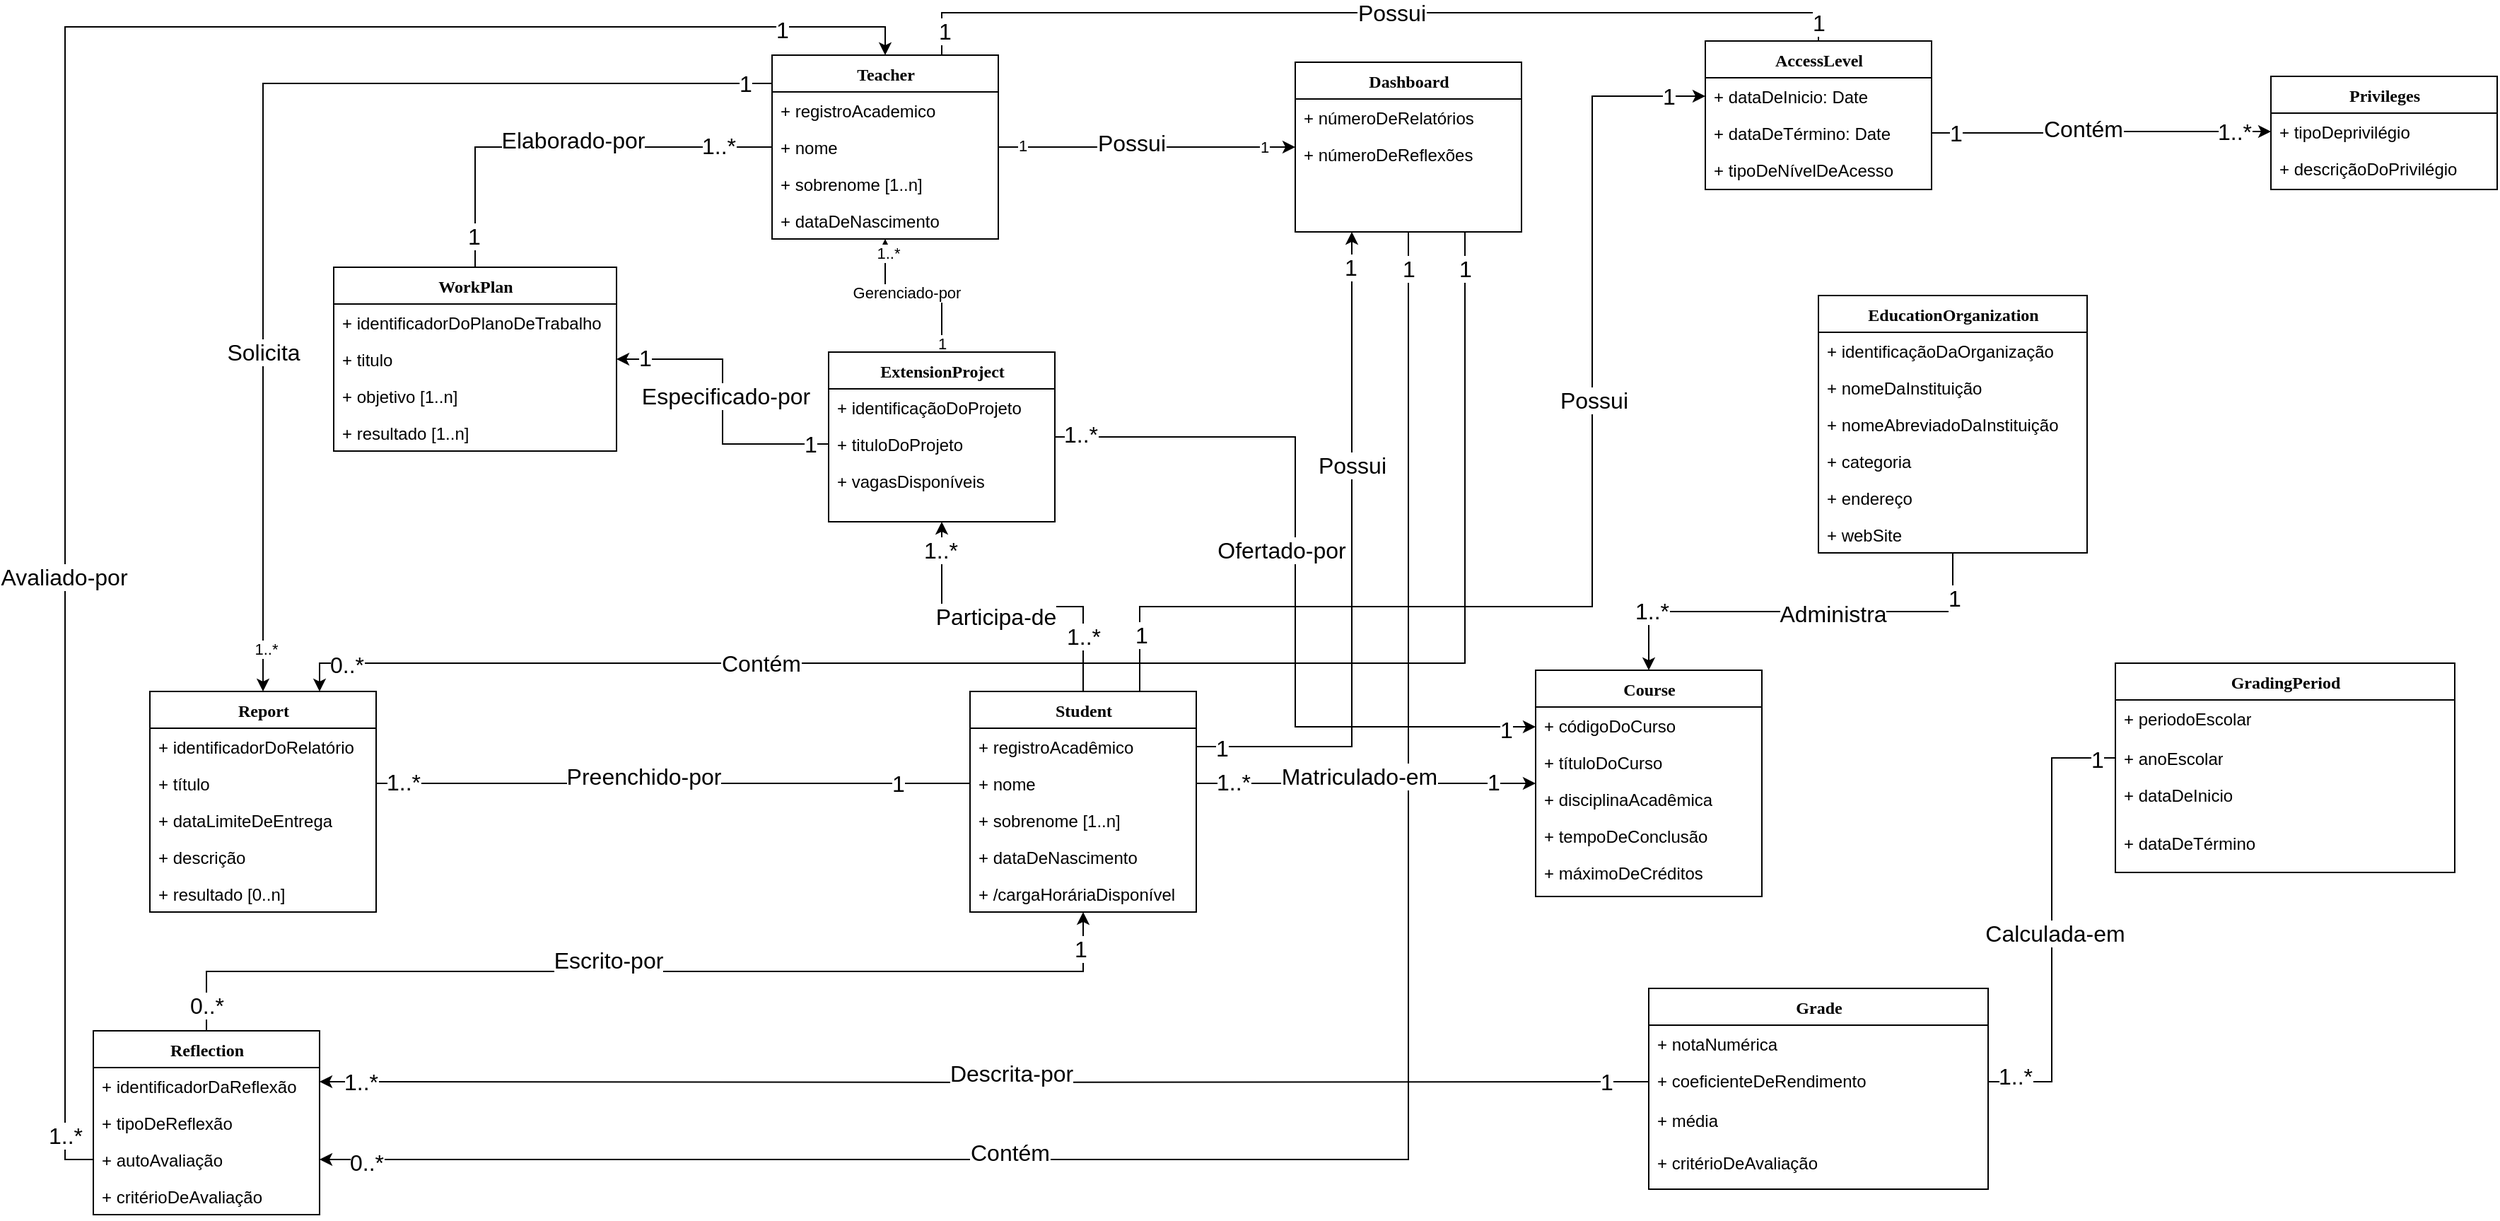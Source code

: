 <mxfile version="24.2.3" type="github">
  <diagram name="Page-1" id="6133507b-19e7-1e82-6fc7-422aa6c4b21f">
    <mxGraphModel dx="3892" dy="2470" grid="1" gridSize="10" guides="1" tooltips="1" connect="1" arrows="1" fold="1" page="1" pageScale="1" pageWidth="1100" pageHeight="850" background="none" math="0" shadow="0">
      <root>
        <mxCell id="0" />
        <mxCell id="1" parent="0" />
        <mxCell id="GjU6H8sgYdLg4szuD353-105" style="edgeStyle=orthogonalEdgeStyle;rounded=0;orthogonalLoop=1;jettySize=auto;html=1;exitX=0.5;exitY=0;exitDx=0;exitDy=0;entryX=0.5;entryY=1;entryDx=0;entryDy=0;" edge="1" parent="1" source="GjU6H8sgYdLg4szuD353-52" target="GjU6H8sgYdLg4szuD353-61">
          <mxGeometry relative="1" as="geometry" />
        </mxCell>
        <mxCell id="GjU6H8sgYdLg4szuD353-106" value="&lt;font style=&quot;font-size: 16px;&quot;&gt;Participa-de&lt;/font&gt;" style="edgeLabel;html=1;align=center;verticalAlign=middle;resizable=0;points=[];" vertex="1" connectable="0" parent="GjU6H8sgYdLg4szuD353-105">
          <mxGeometry x="0.114" y="1" relative="1" as="geometry">
            <mxPoint y="6" as="offset" />
          </mxGeometry>
        </mxCell>
        <mxCell id="GjU6H8sgYdLg4szuD353-107" value="&lt;font style=&quot;font-size: 16px;&quot;&gt;1..*&lt;/font&gt;" style="edgeLabel;html=1;align=center;verticalAlign=middle;resizable=0;points=[];" vertex="1" connectable="0" parent="GjU6H8sgYdLg4szuD353-105">
          <mxGeometry x="-0.795" relative="1" as="geometry">
            <mxPoint y="-17" as="offset" />
          </mxGeometry>
        </mxCell>
        <mxCell id="GjU6H8sgYdLg4szuD353-108" value="&lt;font style=&quot;font-size: 16px;&quot;&gt;1..*&lt;/font&gt;" style="edgeLabel;html=1;align=center;verticalAlign=middle;resizable=0;points=[];" vertex="1" connectable="0" parent="GjU6H8sgYdLg4szuD353-105">
          <mxGeometry x="0.62" y="1" relative="1" as="geometry">
            <mxPoint y="-22" as="offset" />
          </mxGeometry>
        </mxCell>
        <mxCell id="GjU6H8sgYdLg4szuD353-209" style="edgeStyle=orthogonalEdgeStyle;rounded=0;orthogonalLoop=1;jettySize=auto;html=1;exitX=0.75;exitY=0;exitDx=0;exitDy=0;entryX=0;entryY=0.5;entryDx=0;entryDy=0;" edge="1" parent="1" source="GjU6H8sgYdLg4szuD353-52" target="GjU6H8sgYdLg4szuD353-142">
          <mxGeometry relative="1" as="geometry">
            <Array as="points">
              <mxPoint x="710" y="420" />
              <mxPoint x="1030" y="420" />
              <mxPoint x="1030" y="59" />
            </Array>
          </mxGeometry>
        </mxCell>
        <mxCell id="GjU6H8sgYdLg4szuD353-219" value="&lt;font style=&quot;font-size: 16px;&quot;&gt;1&lt;/font&gt;" style="edgeLabel;html=1;align=center;verticalAlign=middle;resizable=0;points=[];" vertex="1" connectable="0" parent="GjU6H8sgYdLg4szuD353-209">
          <mxGeometry x="-0.946" y="-1" relative="1" as="geometry">
            <mxPoint y="-18" as="offset" />
          </mxGeometry>
        </mxCell>
        <mxCell id="GjU6H8sgYdLg4szuD353-220" value="&lt;font style=&quot;font-size: 16px;&quot;&gt;Possui&lt;/font&gt;" style="edgeLabel;html=1;align=center;verticalAlign=middle;resizable=0;points=[];" vertex="1" connectable="0" parent="GjU6H8sgYdLg4szuD353-209">
          <mxGeometry x="0.281" y="-1" relative="1" as="geometry">
            <mxPoint as="offset" />
          </mxGeometry>
        </mxCell>
        <mxCell id="GjU6H8sgYdLg4szuD353-221" value="&lt;font style=&quot;font-size: 16px;&quot;&gt;1&lt;/font&gt;" style="edgeLabel;html=1;align=center;verticalAlign=middle;resizable=0;points=[];" vertex="1" connectable="0" parent="GjU6H8sgYdLg4szuD353-209">
          <mxGeometry x="0.936" relative="1" as="geometry">
            <mxPoint as="offset" />
          </mxGeometry>
        </mxCell>
        <mxCell id="GjU6H8sgYdLg4szuD353-52" value="Student" style="swimlane;html=1;fontStyle=1;align=center;verticalAlign=top;childLayout=stackLayout;horizontal=1;startSize=26;horizontalStack=0;resizeParent=1;resizeLast=0;collapsible=1;marginBottom=0;swimlaneFillColor=#ffffff;rounded=0;shadow=0;comic=0;labelBackgroundColor=none;strokeWidth=1;fillColor=none;fontFamily=Verdana;fontSize=12" vertex="1" parent="1">
          <mxGeometry x="590" y="480" width="160" height="156" as="geometry" />
        </mxCell>
        <mxCell id="GjU6H8sgYdLg4szuD353-53" value="+ registroAcadêmico" style="text;html=1;strokeColor=none;fillColor=none;align=left;verticalAlign=top;spacingLeft=4;spacingRight=4;whiteSpace=wrap;overflow=hidden;rotatable=0;points=[[0,0.5],[1,0.5]];portConstraint=eastwest;" vertex="1" parent="GjU6H8sgYdLg4szuD353-52">
          <mxGeometry y="26" width="160" height="26" as="geometry" />
        </mxCell>
        <mxCell id="GjU6H8sgYdLg4szuD353-54" value="+ nome" style="text;html=1;strokeColor=none;fillColor=none;align=left;verticalAlign=top;spacingLeft=4;spacingRight=4;whiteSpace=wrap;overflow=hidden;rotatable=0;points=[[0,0.5],[1,0.5]];portConstraint=eastwest;" vertex="1" parent="GjU6H8sgYdLg4szuD353-52">
          <mxGeometry y="52" width="160" height="26" as="geometry" />
        </mxCell>
        <mxCell id="GjU6H8sgYdLg4szuD353-167" value="+ sobrenome [1..n]" style="text;html=1;strokeColor=none;fillColor=none;align=left;verticalAlign=top;spacingLeft=4;spacingRight=4;whiteSpace=wrap;overflow=hidden;rotatable=0;points=[[0,0.5],[1,0.5]];portConstraint=eastwest;" vertex="1" parent="GjU6H8sgYdLg4szuD353-52">
          <mxGeometry y="78" width="160" height="26" as="geometry" />
        </mxCell>
        <mxCell id="GjU6H8sgYdLg4szuD353-168" value="+ dataDeNascimento" style="text;html=1;strokeColor=none;fillColor=none;align=left;verticalAlign=top;spacingLeft=4;spacingRight=4;whiteSpace=wrap;overflow=hidden;rotatable=0;points=[[0,0.5],[1,0.5]];portConstraint=eastwest;" vertex="1" parent="GjU6H8sgYdLg4szuD353-52">
          <mxGeometry y="104" width="160" height="26" as="geometry" />
        </mxCell>
        <mxCell id="GjU6H8sgYdLg4szuD353-178" value="+ /cargaHoráriaDisponível" style="text;html=1;strokeColor=none;fillColor=none;align=left;verticalAlign=top;spacingLeft=4;spacingRight=4;whiteSpace=wrap;overflow=hidden;rotatable=0;points=[[0,0.5],[1,0.5]];portConstraint=eastwest;" vertex="1" parent="GjU6H8sgYdLg4szuD353-52">
          <mxGeometry y="130" width="160" height="26" as="geometry" />
        </mxCell>
        <mxCell id="GjU6H8sgYdLg4szuD353-130" style="edgeStyle=orthogonalEdgeStyle;rounded=0;orthogonalLoop=1;jettySize=auto;html=1;exitX=0.5;exitY=0;exitDx=0;exitDy=0;entryX=0;entryY=0.5;entryDx=0;entryDy=0;endArrow=none;endFill=0;startArrow=classic;startFill=1;" edge="1" parent="1" source="GjU6H8sgYdLg4szuD353-55" target="GjU6H8sgYdLg4szuD353-69">
          <mxGeometry relative="1" as="geometry" />
        </mxCell>
        <mxCell id="GjU6H8sgYdLg4szuD353-131" value="&lt;font style=&quot;font-size: 16px;&quot;&gt;Avaliado-por&lt;/font&gt;" style="edgeLabel;html=1;align=center;verticalAlign=middle;resizable=0;points=[];" vertex="1" connectable="0" parent="GjU6H8sgYdLg4szuD353-130">
          <mxGeometry x="0.391" y="-1" relative="1" as="geometry">
            <mxPoint as="offset" />
          </mxGeometry>
        </mxCell>
        <mxCell id="GjU6H8sgYdLg4szuD353-206" value="&lt;font style=&quot;font-size: 16px;&quot;&gt;1..*&lt;/font&gt;" style="edgeLabel;html=1;align=center;verticalAlign=middle;resizable=0;points=[];" vertex="1" connectable="0" parent="GjU6H8sgYdLg4szuD353-130">
          <mxGeometry x="0.947" relative="1" as="geometry">
            <mxPoint as="offset" />
          </mxGeometry>
        </mxCell>
        <mxCell id="GjU6H8sgYdLg4szuD353-207" value="&lt;font style=&quot;font-size: 16px;&quot;&gt;1&lt;/font&gt;" style="edgeLabel;html=1;align=center;verticalAlign=middle;resizable=0;points=[];" vertex="1" connectable="0" parent="GjU6H8sgYdLg4szuD353-130">
          <mxGeometry x="-0.869" y="2" relative="1" as="geometry">
            <mxPoint as="offset" />
          </mxGeometry>
        </mxCell>
        <mxCell id="GjU6H8sgYdLg4szuD353-183" style="edgeStyle=orthogonalEdgeStyle;rounded=0;orthogonalLoop=1;jettySize=auto;html=1;exitX=0.75;exitY=0;exitDx=0;exitDy=0;entryX=0.5;entryY=0;entryDx=0;entryDy=0;endArrow=none;endFill=0;" edge="1" parent="1" source="GjU6H8sgYdLg4szuD353-55" target="GjU6H8sgYdLg4szuD353-73">
          <mxGeometry relative="1" as="geometry" />
        </mxCell>
        <mxCell id="GjU6H8sgYdLg4szuD353-184" value="&lt;font style=&quot;font-size: 16px;&quot;&gt;Possui&lt;/font&gt;" style="edgeLabel;html=1;align=center;verticalAlign=middle;resizable=0;points=[];" vertex="1" connectable="0" parent="GjU6H8sgYdLg4szuD353-183">
          <mxGeometry x="-0.109" y="2" relative="1" as="geometry">
            <mxPoint x="49" y="2" as="offset" />
          </mxGeometry>
        </mxCell>
        <mxCell id="GjU6H8sgYdLg4szuD353-185" value="&lt;font style=&quot;font-size: 16px;&quot;&gt;1&lt;/font&gt;" style="edgeLabel;html=1;align=center;verticalAlign=middle;resizable=0;points=[];" vertex="1" connectable="0" parent="GjU6H8sgYdLg4szuD353-183">
          <mxGeometry x="-0.951" y="-2" relative="1" as="geometry">
            <mxPoint y="-1" as="offset" />
          </mxGeometry>
        </mxCell>
        <mxCell id="GjU6H8sgYdLg4szuD353-189" value="&lt;font style=&quot;font-size: 16px;&quot;&gt;1&lt;br&gt;&lt;/font&gt;" style="edgeLabel;html=1;align=center;verticalAlign=middle;resizable=0;points=[];" vertex="1" connectable="0" parent="GjU6H8sgYdLg4szuD353-183">
          <mxGeometry x="0.961" relative="1" as="geometry">
            <mxPoint as="offset" />
          </mxGeometry>
        </mxCell>
        <mxCell id="GjU6H8sgYdLg4szuD353-55" value="Teacher" style="swimlane;html=1;fontStyle=1;align=center;verticalAlign=top;childLayout=stackLayout;horizontal=1;startSize=26;horizontalStack=0;resizeParent=1;resizeLast=0;collapsible=1;marginBottom=0;swimlaneFillColor=#ffffff;rounded=0;shadow=0;comic=0;labelBackgroundColor=none;strokeWidth=1;fillColor=none;fontFamily=Verdana;fontSize=12" vertex="1" parent="1">
          <mxGeometry x="450" y="30" width="160" height="130" as="geometry" />
        </mxCell>
        <mxCell id="GjU6H8sgYdLg4szuD353-56" value="+ registroAcademico" style="text;html=1;strokeColor=none;fillColor=none;align=left;verticalAlign=top;spacingLeft=4;spacingRight=4;whiteSpace=wrap;overflow=hidden;rotatable=0;points=[[0,0.5],[1,0.5]];portConstraint=eastwest;" vertex="1" parent="GjU6H8sgYdLg4szuD353-55">
          <mxGeometry y="26" width="160" height="26" as="geometry" />
        </mxCell>
        <mxCell id="GjU6H8sgYdLg4szuD353-57" value="+ nome" style="text;html=1;strokeColor=none;fillColor=none;align=left;verticalAlign=top;spacingLeft=4;spacingRight=4;whiteSpace=wrap;overflow=hidden;rotatable=0;points=[[0,0.5],[1,0.5]];portConstraint=eastwest;" vertex="1" parent="GjU6H8sgYdLg4szuD353-55">
          <mxGeometry y="52" width="160" height="26" as="geometry" />
        </mxCell>
        <mxCell id="GjU6H8sgYdLg4szuD353-169" value="+ sobrenome [1..n]" style="text;html=1;strokeColor=none;fillColor=none;align=left;verticalAlign=top;spacingLeft=4;spacingRight=4;whiteSpace=wrap;overflow=hidden;rotatable=0;points=[[0,0.5],[1,0.5]];portConstraint=eastwest;" vertex="1" parent="GjU6H8sgYdLg4szuD353-55">
          <mxGeometry y="78" width="160" height="26" as="geometry" />
        </mxCell>
        <mxCell id="GjU6H8sgYdLg4szuD353-230" value="+ dataDeNascimento" style="text;html=1;strokeColor=none;fillColor=none;align=left;verticalAlign=top;spacingLeft=4;spacingRight=4;whiteSpace=wrap;overflow=hidden;rotatable=0;points=[[0,0.5],[1,0.5]];portConstraint=eastwest;" vertex="1" parent="GjU6H8sgYdLg4szuD353-55">
          <mxGeometry y="104" width="160" height="26" as="geometry" />
        </mxCell>
        <mxCell id="GjU6H8sgYdLg4szuD353-135" style="edgeStyle=orthogonalEdgeStyle;rounded=0;orthogonalLoop=1;jettySize=auto;html=1;exitX=0.5;exitY=1;exitDx=0;exitDy=0;entryX=1;entryY=0.5;entryDx=0;entryDy=0;" edge="1" parent="1" source="GjU6H8sgYdLg4szuD353-58" target="GjU6H8sgYdLg4szuD353-69">
          <mxGeometry relative="1" as="geometry" />
        </mxCell>
        <mxCell id="GjU6H8sgYdLg4szuD353-136" value="&lt;font style=&quot;font-size: 16px;&quot;&gt;0..*&lt;/font&gt;" style="edgeLabel;html=1;align=center;verticalAlign=middle;resizable=0;points=[];" vertex="1" connectable="0" parent="GjU6H8sgYdLg4szuD353-135">
          <mxGeometry x="0.952" y="2" relative="1" as="geometry">
            <mxPoint x="-1" as="offset" />
          </mxGeometry>
        </mxCell>
        <mxCell id="GjU6H8sgYdLg4szuD353-137" value="&lt;font style=&quot;font-size: 16px;&quot;&gt;Contém&lt;/font&gt;" style="edgeLabel;html=1;align=center;verticalAlign=middle;resizable=0;points=[];" vertex="1" connectable="0" parent="GjU6H8sgYdLg4szuD353-135">
          <mxGeometry x="0.361" relative="1" as="geometry">
            <mxPoint x="32" y="-5" as="offset" />
          </mxGeometry>
        </mxCell>
        <mxCell id="GjU6H8sgYdLg4szuD353-138" value="&lt;font style=&quot;font-size: 16px;&quot;&gt;1&lt;/font&gt;" style="edgeLabel;html=1;align=center;verticalAlign=middle;resizable=0;points=[];" vertex="1" connectable="0" parent="GjU6H8sgYdLg4szuD353-135">
          <mxGeometry x="-0.96" relative="1" as="geometry">
            <mxPoint y="-3" as="offset" />
          </mxGeometry>
        </mxCell>
        <mxCell id="GjU6H8sgYdLg4szuD353-232" style="edgeStyle=orthogonalEdgeStyle;rounded=0;orthogonalLoop=1;jettySize=auto;html=1;exitX=0.75;exitY=1;exitDx=0;exitDy=0;entryX=0.75;entryY=0;entryDx=0;entryDy=0;" edge="1" parent="1" source="GjU6H8sgYdLg4szuD353-58" target="GjU6H8sgYdLg4szuD353-64">
          <mxGeometry relative="1" as="geometry">
            <Array as="points">
              <mxPoint x="940" y="460" />
              <mxPoint x="130" y="460" />
            </Array>
          </mxGeometry>
        </mxCell>
        <mxCell id="GjU6H8sgYdLg4szuD353-233" value="&lt;font style=&quot;font-size: 16px;&quot;&gt;Contém&lt;/font&gt;" style="edgeLabel;html=1;align=center;verticalAlign=middle;resizable=0;points=[];" vertex="1" connectable="0" parent="GjU6H8sgYdLg4szuD353-232">
          <mxGeometry x="0.415" relative="1" as="geometry">
            <mxPoint as="offset" />
          </mxGeometry>
        </mxCell>
        <mxCell id="GjU6H8sgYdLg4szuD353-234" value="&lt;font style=&quot;font-size: 16px;&quot;&gt;0..*&lt;br&gt;&lt;/font&gt;" style="edgeLabel;html=1;align=center;verticalAlign=middle;resizable=0;points=[];" vertex="1" connectable="0" parent="GjU6H8sgYdLg4szuD353-232">
          <mxGeometry x="0.932" y="1" relative="1" as="geometry">
            <mxPoint as="offset" />
          </mxGeometry>
        </mxCell>
        <mxCell id="GjU6H8sgYdLg4szuD353-235" value="&lt;font style=&quot;font-size: 16px;&quot;&gt;1&lt;/font&gt;" style="edgeLabel;html=1;align=center;verticalAlign=middle;resizable=0;points=[];" vertex="1" connectable="0" parent="GjU6H8sgYdLg4szuD353-232">
          <mxGeometry x="-0.959" relative="1" as="geometry">
            <mxPoint y="2" as="offset" />
          </mxGeometry>
        </mxCell>
        <mxCell id="GjU6H8sgYdLg4szuD353-58" value="Dashboard" style="swimlane;html=1;fontStyle=1;align=center;verticalAlign=top;childLayout=stackLayout;horizontal=1;startSize=26;horizontalStack=0;resizeParent=1;resizeLast=0;collapsible=1;marginBottom=0;swimlaneFillColor=#ffffff;rounded=0;shadow=0;comic=0;labelBackgroundColor=none;strokeWidth=1;fillColor=none;fontFamily=Verdana;fontSize=12" vertex="1" parent="1">
          <mxGeometry x="820" y="35" width="160" height="120" as="geometry" />
        </mxCell>
        <mxCell id="GjU6H8sgYdLg4szuD353-59" value="+ númeroDeRelatórios" style="text;html=1;strokeColor=none;fillColor=none;align=left;verticalAlign=top;spacingLeft=4;spacingRight=4;whiteSpace=wrap;overflow=hidden;rotatable=0;points=[[0,0.5],[1,0.5]];portConstraint=eastwest;" vertex="1" parent="GjU6H8sgYdLg4szuD353-58">
          <mxGeometry y="26" width="160" height="26" as="geometry" />
        </mxCell>
        <mxCell id="GjU6H8sgYdLg4szuD353-60" value="+ númeroDeReflexões" style="text;html=1;strokeColor=none;fillColor=none;align=left;verticalAlign=top;spacingLeft=4;spacingRight=4;whiteSpace=wrap;overflow=hidden;rotatable=0;points=[[0,0.5],[1,0.5]];portConstraint=eastwest;" vertex="1" parent="GjU6H8sgYdLg4szuD353-58">
          <mxGeometry y="52" width="160" height="26" as="geometry" />
        </mxCell>
        <mxCell id="GjU6H8sgYdLg4szuD353-109" style="edgeStyle=orthogonalEdgeStyle;rounded=0;orthogonalLoop=1;jettySize=auto;html=1;exitX=0.5;exitY=0;exitDx=0;exitDy=0;entryX=0.5;entryY=1;entryDx=0;entryDy=0;" edge="1" parent="1" source="GjU6H8sgYdLg4szuD353-61" target="GjU6H8sgYdLg4szuD353-55">
          <mxGeometry relative="1" as="geometry" />
        </mxCell>
        <mxCell id="GjU6H8sgYdLg4szuD353-110" value="Gerenciado-por" style="edgeLabel;html=1;align=center;verticalAlign=middle;resizable=0;points=[];" vertex="1" connectable="0" parent="GjU6H8sgYdLg4szuD353-109">
          <mxGeometry x="0.091" y="-2" relative="1" as="geometry">
            <mxPoint as="offset" />
          </mxGeometry>
        </mxCell>
        <mxCell id="GjU6H8sgYdLg4szuD353-111" value="1" style="edgeLabel;html=1;align=center;verticalAlign=middle;resizable=0;points=[];" vertex="1" connectable="0" parent="GjU6H8sgYdLg4szuD353-109">
          <mxGeometry x="-0.893" relative="1" as="geometry">
            <mxPoint as="offset" />
          </mxGeometry>
        </mxCell>
        <mxCell id="GjU6H8sgYdLg4szuD353-112" value="1..*" style="edgeLabel;html=1;align=center;verticalAlign=middle;resizable=0;points=[];" vertex="1" connectable="0" parent="GjU6H8sgYdLg4szuD353-109">
          <mxGeometry x="0.835" y="-2" relative="1" as="geometry">
            <mxPoint as="offset" />
          </mxGeometry>
        </mxCell>
        <mxCell id="GjU6H8sgYdLg4szuD353-61" value="ExtensionProject" style="swimlane;html=1;fontStyle=1;align=center;verticalAlign=top;childLayout=stackLayout;horizontal=1;startSize=26;horizontalStack=0;resizeParent=1;resizeLast=0;collapsible=1;marginBottom=0;swimlaneFillColor=#ffffff;rounded=0;shadow=0;comic=0;labelBackgroundColor=none;strokeWidth=1;fillColor=none;fontFamily=Verdana;fontSize=12" vertex="1" parent="1">
          <mxGeometry x="490" y="240" width="160" height="120" as="geometry" />
        </mxCell>
        <mxCell id="GjU6H8sgYdLg4szuD353-62" value="+ identificaçãoDoProjeto" style="text;html=1;strokeColor=none;fillColor=none;align=left;verticalAlign=top;spacingLeft=4;spacingRight=4;whiteSpace=wrap;overflow=hidden;rotatable=0;points=[[0,0.5],[1,0.5]];portConstraint=eastwest;" vertex="1" parent="GjU6H8sgYdLg4szuD353-61">
          <mxGeometry y="26" width="160" height="26" as="geometry" />
        </mxCell>
        <mxCell id="GjU6H8sgYdLg4szuD353-63" value="+ tituloDoProjeto" style="text;html=1;strokeColor=none;fillColor=none;align=left;verticalAlign=top;spacingLeft=4;spacingRight=4;whiteSpace=wrap;overflow=hidden;rotatable=0;points=[[0,0.5],[1,0.5]];portConstraint=eastwest;" vertex="1" parent="GjU6H8sgYdLg4szuD353-61">
          <mxGeometry y="52" width="160" height="26" as="geometry" />
        </mxCell>
        <mxCell id="GjU6H8sgYdLg4szuD353-222" value="+ vagasDisponíveis" style="text;html=1;strokeColor=none;fillColor=none;align=left;verticalAlign=top;spacingLeft=4;spacingRight=4;whiteSpace=wrap;overflow=hidden;rotatable=0;points=[[0,0.5],[1,0.5]];portConstraint=eastwest;" vertex="1" parent="GjU6H8sgYdLg4szuD353-61">
          <mxGeometry y="78" width="160" height="26" as="geometry" />
        </mxCell>
        <mxCell id="GjU6H8sgYdLg4szuD353-64" value="Report" style="swimlane;html=1;fontStyle=1;align=center;verticalAlign=top;childLayout=stackLayout;horizontal=1;startSize=26;horizontalStack=0;resizeParent=1;resizeLast=0;collapsible=1;marginBottom=0;swimlaneFillColor=#ffffff;rounded=0;shadow=0;comic=0;labelBackgroundColor=none;strokeWidth=1;fillColor=none;fontFamily=Verdana;fontSize=12" vertex="1" parent="1">
          <mxGeometry x="10" y="480" width="160" height="156" as="geometry" />
        </mxCell>
        <mxCell id="GjU6H8sgYdLg4szuD353-65" value="+ identificadorDoRelatório" style="text;html=1;strokeColor=none;fillColor=none;align=left;verticalAlign=top;spacingLeft=4;spacingRight=4;whiteSpace=wrap;overflow=hidden;rotatable=0;points=[[0,0.5],[1,0.5]];portConstraint=eastwest;" vertex="1" parent="GjU6H8sgYdLg4szuD353-64">
          <mxGeometry y="26" width="160" height="26" as="geometry" />
        </mxCell>
        <mxCell id="GjU6H8sgYdLg4szuD353-66" value="+ título" style="text;html=1;strokeColor=none;fillColor=none;align=left;verticalAlign=top;spacingLeft=4;spacingRight=4;whiteSpace=wrap;overflow=hidden;rotatable=0;points=[[0,0.5],[1,0.5]];portConstraint=eastwest;" vertex="1" parent="GjU6H8sgYdLg4szuD353-64">
          <mxGeometry y="52" width="160" height="26" as="geometry" />
        </mxCell>
        <mxCell id="GjU6H8sgYdLg4szuD353-227" value="+ dataLimiteDeEntrega" style="text;html=1;strokeColor=none;fillColor=none;align=left;verticalAlign=top;spacingLeft=4;spacingRight=4;whiteSpace=wrap;overflow=hidden;rotatable=0;points=[[0,0.5],[1,0.5]];portConstraint=eastwest;" vertex="1" parent="GjU6H8sgYdLg4szuD353-64">
          <mxGeometry y="78" width="160" height="26" as="geometry" />
        </mxCell>
        <mxCell id="GjU6H8sgYdLg4szuD353-239" value="+ descrição" style="text;html=1;strokeColor=none;fillColor=none;align=left;verticalAlign=top;spacingLeft=4;spacingRight=4;whiteSpace=wrap;overflow=hidden;rotatable=0;points=[[0,0.5],[1,0.5]];portConstraint=eastwest;" vertex="1" parent="GjU6H8sgYdLg4szuD353-64">
          <mxGeometry y="104" width="160" height="26" as="geometry" />
        </mxCell>
        <mxCell id="GjU6H8sgYdLg4szuD353-228" value="+ resultado [0..n]" style="text;html=1;strokeColor=none;fillColor=none;align=left;verticalAlign=top;spacingLeft=4;spacingRight=4;whiteSpace=wrap;overflow=hidden;rotatable=0;points=[[0,0.5],[1,0.5]];portConstraint=eastwest;" vertex="1" parent="GjU6H8sgYdLg4szuD353-64">
          <mxGeometry y="130" width="160" height="26" as="geometry" />
        </mxCell>
        <mxCell id="GjU6H8sgYdLg4szuD353-128" style="edgeStyle=orthogonalEdgeStyle;rounded=0;orthogonalLoop=1;jettySize=auto;html=1;exitX=0.5;exitY=0;exitDx=0;exitDy=0;entryX=0.5;entryY=1;entryDx=0;entryDy=0;" edge="1" parent="1" source="GjU6H8sgYdLg4szuD353-67" target="GjU6H8sgYdLg4szuD353-52">
          <mxGeometry relative="1" as="geometry" />
        </mxCell>
        <mxCell id="GjU6H8sgYdLg4szuD353-129" value="&lt;font style=&quot;font-size: 16px;&quot;&gt;Escrito-por&lt;/font&gt;" style="edgeLabel;html=1;align=center;verticalAlign=middle;resizable=0;points=[];" vertex="1" connectable="0" parent="GjU6H8sgYdLg4szuD353-128">
          <mxGeometry x="-0.074" relative="1" as="geometry">
            <mxPoint y="-8" as="offset" />
          </mxGeometry>
        </mxCell>
        <mxCell id="GjU6H8sgYdLg4szuD353-202" value="&lt;font style=&quot;font-size: 16px;&quot;&gt;1&lt;/font&gt;" style="edgeLabel;html=1;align=center;verticalAlign=middle;resizable=0;points=[];" vertex="1" connectable="0" parent="GjU6H8sgYdLg4szuD353-128">
          <mxGeometry x="0.928" y="2" relative="1" as="geometry">
            <mxPoint as="offset" />
          </mxGeometry>
        </mxCell>
        <mxCell id="GjU6H8sgYdLg4szuD353-203" value="&lt;font style=&quot;font-size: 16px;&quot;&gt;0..*&lt;/font&gt;" style="edgeLabel;html=1;align=center;verticalAlign=middle;resizable=0;points=[];" vertex="1" connectable="0" parent="GjU6H8sgYdLg4szuD353-128">
          <mxGeometry x="-0.947" relative="1" as="geometry">
            <mxPoint as="offset" />
          </mxGeometry>
        </mxCell>
        <mxCell id="GjU6H8sgYdLg4szuD353-67" value="Reflection" style="swimlane;html=1;fontStyle=1;align=center;verticalAlign=top;childLayout=stackLayout;horizontal=1;startSize=26;horizontalStack=0;resizeParent=1;resizeLast=0;collapsible=1;marginBottom=0;swimlaneFillColor=#ffffff;rounded=0;shadow=0;comic=0;labelBackgroundColor=none;strokeWidth=1;fillColor=none;fontFamily=Verdana;fontSize=12" vertex="1" parent="1">
          <mxGeometry x="-30" y="720" width="160" height="130" as="geometry" />
        </mxCell>
        <mxCell id="GjU6H8sgYdLg4szuD353-68" value="+ identificadorDaReflexão" style="text;html=1;strokeColor=none;fillColor=none;align=left;verticalAlign=top;spacingLeft=4;spacingRight=4;whiteSpace=wrap;overflow=hidden;rotatable=0;points=[[0,0.5],[1,0.5]];portConstraint=eastwest;" vertex="1" parent="GjU6H8sgYdLg4szuD353-67">
          <mxGeometry y="26" width="160" height="26" as="geometry" />
        </mxCell>
        <mxCell id="GjU6H8sgYdLg4szuD353-240" value="+ tipoDeReflexão" style="text;html=1;strokeColor=none;fillColor=none;align=left;verticalAlign=top;spacingLeft=4;spacingRight=4;whiteSpace=wrap;overflow=hidden;rotatable=0;points=[[0,0.5],[1,0.5]];portConstraint=eastwest;" vertex="1" parent="GjU6H8sgYdLg4szuD353-67">
          <mxGeometry y="52" width="160" height="26" as="geometry" />
        </mxCell>
        <mxCell id="GjU6H8sgYdLg4szuD353-69" value="+ autoAvaliação" style="text;html=1;strokeColor=none;fillColor=none;align=left;verticalAlign=top;spacingLeft=4;spacingRight=4;whiteSpace=wrap;overflow=hidden;rotatable=0;points=[[0,0.5],[1,0.5]];portConstraint=eastwest;" vertex="1" parent="GjU6H8sgYdLg4szuD353-67">
          <mxGeometry y="78" width="160" height="26" as="geometry" />
        </mxCell>
        <mxCell id="GjU6H8sgYdLg4szuD353-237" value="+ critérioDeAvaliação" style="text;html=1;strokeColor=none;fillColor=none;align=left;verticalAlign=top;spacingLeft=4;spacingRight=4;whiteSpace=wrap;overflow=hidden;rotatable=0;points=[[0,0.5],[1,0.5]];portConstraint=eastwest;" vertex="1" parent="GjU6H8sgYdLg4szuD353-67">
          <mxGeometry y="104" width="160" height="26" as="geometry" />
        </mxCell>
        <mxCell id="GjU6H8sgYdLg4szuD353-73" value="AccessLevel" style="swimlane;html=1;fontStyle=1;align=center;verticalAlign=top;childLayout=stackLayout;horizontal=1;startSize=26;horizontalStack=0;resizeParent=1;resizeLast=0;collapsible=1;marginBottom=0;swimlaneFillColor=#ffffff;rounded=0;shadow=0;comic=0;labelBackgroundColor=none;strokeWidth=1;fillColor=none;fontFamily=Verdana;fontSize=12" vertex="1" parent="1">
          <mxGeometry x="1110" y="20" width="160" height="105" as="geometry" />
        </mxCell>
        <mxCell id="GjU6H8sgYdLg4szuD353-142" value="+ dataDeInicio: Date" style="text;html=1;strokeColor=none;fillColor=none;align=left;verticalAlign=top;spacingLeft=4;spacingRight=4;whiteSpace=wrap;overflow=hidden;rotatable=0;points=[[0,0.5],[1,0.5]];portConstraint=eastwest;" vertex="1" parent="GjU6H8sgYdLg4szuD353-73">
          <mxGeometry y="26" width="160" height="26" as="geometry" />
        </mxCell>
        <mxCell id="GjU6H8sgYdLg4szuD353-143" value="+ dataDeTérmino: Date" style="text;html=1;strokeColor=none;fillColor=none;align=left;verticalAlign=top;spacingLeft=4;spacingRight=4;whiteSpace=wrap;overflow=hidden;rotatable=0;points=[[0,0.5],[1,0.5]];portConstraint=eastwest;" vertex="1" parent="GjU6H8sgYdLg4szuD353-73">
          <mxGeometry y="52" width="160" height="26" as="geometry" />
        </mxCell>
        <mxCell id="GjU6H8sgYdLg4szuD353-174" value="+ tipoDeNívelDeAcesso" style="text;html=1;strokeColor=none;fillColor=none;align=left;verticalAlign=top;spacingLeft=4;spacingRight=4;whiteSpace=wrap;overflow=hidden;rotatable=0;points=[[0,0.5],[1,0.5]];portConstraint=eastwest;" vertex="1" parent="GjU6H8sgYdLg4szuD353-73">
          <mxGeometry y="78" width="160" height="26" as="geometry" />
        </mxCell>
        <mxCell id="GjU6H8sgYdLg4szuD353-113" value="" style="edgeStyle=orthogonalEdgeStyle;rounded=0;orthogonalLoop=1;jettySize=auto;html=1;exitX=0.5;exitY=0;exitDx=0;exitDy=0;entryX=0;entryY=0.5;entryDx=0;entryDy=0;endArrow=none;endFill=0;" edge="1" parent="1" source="GjU6H8sgYdLg4szuD353-76" target="GjU6H8sgYdLg4szuD353-57">
          <mxGeometry x="0.051" y="5" relative="1" as="geometry">
            <mxPoint as="offset" />
          </mxGeometry>
        </mxCell>
        <mxCell id="GjU6H8sgYdLg4szuD353-114" value="&lt;font style=&quot;font-size: 16px;&quot;&gt;1&lt;/font&gt;" style="edgeLabel;html=1;align=center;verticalAlign=middle;resizable=0;points=[];" vertex="1" connectable="0" parent="GjU6H8sgYdLg4szuD353-113">
          <mxGeometry x="-0.848" y="1" relative="1" as="geometry">
            <mxPoint as="offset" />
          </mxGeometry>
        </mxCell>
        <mxCell id="GjU6H8sgYdLg4szuD353-115" value="&lt;font style=&quot;font-size: 16px;&quot;&gt;1..*&lt;/font&gt;" style="edgeLabel;html=1;align=center;verticalAlign=middle;resizable=0;points=[];" vertex="1" connectable="0" parent="GjU6H8sgYdLg4szuD353-113">
          <mxGeometry x="0.744" y="1" relative="1" as="geometry">
            <mxPoint as="offset" />
          </mxGeometry>
        </mxCell>
        <mxCell id="GjU6H8sgYdLg4szuD353-236" value="&lt;font style=&quot;font-size: 16px;&quot;&gt;Elaborado-por&lt;/font&gt;" style="edgeLabel;html=1;align=center;verticalAlign=middle;resizable=0;points=[];" vertex="1" connectable="0" parent="GjU6H8sgYdLg4szuD353-113">
          <mxGeometry x="0.04" relative="1" as="geometry">
            <mxPoint y="-5" as="offset" />
          </mxGeometry>
        </mxCell>
        <mxCell id="GjU6H8sgYdLg4szuD353-76" value="&lt;div&gt;WorkPlan&lt;/div&gt;" style="swimlane;html=1;fontStyle=1;align=center;verticalAlign=top;childLayout=stackLayout;horizontal=1;startSize=26;horizontalStack=0;resizeParent=1;resizeLast=0;collapsible=1;marginBottom=0;swimlaneFillColor=#ffffff;rounded=0;shadow=0;comic=0;labelBackgroundColor=none;strokeWidth=1;fillColor=none;fontFamily=Verdana;fontSize=12" vertex="1" parent="1">
          <mxGeometry x="140" y="180" width="200" height="130" as="geometry" />
        </mxCell>
        <mxCell id="GjU6H8sgYdLg4szuD353-205" value="+ identificadorDoPlanoDeTrabalho" style="text;html=1;strokeColor=none;fillColor=none;align=left;verticalAlign=top;spacingLeft=4;spacingRight=4;whiteSpace=wrap;overflow=hidden;rotatable=0;points=[[0,0.5],[1,0.5]];portConstraint=eastwest;" vertex="1" parent="GjU6H8sgYdLg4szuD353-76">
          <mxGeometry y="26" width="200" height="26" as="geometry" />
        </mxCell>
        <mxCell id="GjU6H8sgYdLg4szuD353-78" value="+ titulo" style="text;html=1;strokeColor=none;fillColor=none;align=left;verticalAlign=top;spacingLeft=4;spacingRight=4;whiteSpace=wrap;overflow=hidden;rotatable=0;points=[[0,0.5],[1,0.5]];portConstraint=eastwest;" vertex="1" parent="GjU6H8sgYdLg4szuD353-76">
          <mxGeometry y="52" width="200" height="26" as="geometry" />
        </mxCell>
        <mxCell id="GjU6H8sgYdLg4szuD353-77" value="+ objetivo [1..n]" style="text;html=1;strokeColor=none;fillColor=none;align=left;verticalAlign=top;spacingLeft=4;spacingRight=4;whiteSpace=wrap;overflow=hidden;rotatable=0;points=[[0,0.5],[1,0.5]];portConstraint=eastwest;" vertex="1" parent="GjU6H8sgYdLg4szuD353-76">
          <mxGeometry y="78" width="200" height="26" as="geometry" />
        </mxCell>
        <mxCell id="GjU6H8sgYdLg4szuD353-204" value="+ resultado [1..n]" style="text;html=1;strokeColor=none;fillColor=none;align=left;verticalAlign=top;spacingLeft=4;spacingRight=4;whiteSpace=wrap;overflow=hidden;rotatable=0;points=[[0,0.5],[1,0.5]];portConstraint=eastwest;" vertex="1" parent="GjU6H8sgYdLg4szuD353-76">
          <mxGeometry y="104" width="200" height="26" as="geometry" />
        </mxCell>
        <mxCell id="GjU6H8sgYdLg4szuD353-101" style="edgeStyle=orthogonalEdgeStyle;rounded=0;orthogonalLoop=1;jettySize=auto;html=1;exitX=0.5;exitY=1;exitDx=0;exitDy=0;entryX=0.5;entryY=0;entryDx=0;entryDy=0;" edge="1" parent="1" source="GjU6H8sgYdLg4szuD353-149" target="GjU6H8sgYdLg4szuD353-85">
          <mxGeometry relative="1" as="geometry">
            <mxPoint x="1010.0" y="370.0" as="sourcePoint" />
          </mxGeometry>
        </mxCell>
        <mxCell id="GjU6H8sgYdLg4szuD353-102" value="&lt;font style=&quot;font-size: 16px;&quot;&gt;1&lt;/font&gt;" style="edgeLabel;html=1;align=center;verticalAlign=middle;resizable=0;points=[];" vertex="1" connectable="0" parent="GjU6H8sgYdLg4szuD353-101">
          <mxGeometry x="-0.788" y="1" relative="1" as="geometry">
            <mxPoint as="offset" />
          </mxGeometry>
        </mxCell>
        <mxCell id="GjU6H8sgYdLg4szuD353-103" value="&lt;font style=&quot;font-size: 16px;&quot;&gt;Administra&lt;/font&gt;" style="edgeLabel;html=1;align=center;verticalAlign=middle;resizable=0;points=[];" vertex="1" connectable="0" parent="GjU6H8sgYdLg4szuD353-101">
          <mxGeometry x="-0.146" y="1" relative="1" as="geometry">
            <mxPoint as="offset" />
          </mxGeometry>
        </mxCell>
        <mxCell id="GjU6H8sgYdLg4szuD353-104" value="&lt;font style=&quot;font-size: 16px;&quot;&gt;1..*&lt;/font&gt;" style="edgeLabel;html=1;align=center;verticalAlign=middle;resizable=0;points=[];" vertex="1" connectable="0" parent="GjU6H8sgYdLg4szuD353-101">
          <mxGeometry x="0.712" y="-1" relative="1" as="geometry">
            <mxPoint as="offset" />
          </mxGeometry>
        </mxCell>
        <mxCell id="GjU6H8sgYdLg4szuD353-223" style="edgeStyle=orthogonalEdgeStyle;rounded=0;orthogonalLoop=1;jettySize=auto;html=1;exitX=0;exitY=0.25;exitDx=0;exitDy=0;entryX=1;entryY=0.5;entryDx=0;entryDy=0;endArrow=none;endFill=0;startArrow=classic;startFill=1;" edge="1" parent="1" source="GjU6H8sgYdLg4szuD353-85" target="GjU6H8sgYdLg4szuD353-61">
          <mxGeometry relative="1" as="geometry" />
        </mxCell>
        <mxCell id="GjU6H8sgYdLg4szuD353-224" value="&lt;font style=&quot;font-size: 16px;&quot;&gt;1..*&lt;/font&gt;" style="edgeLabel;html=1;align=center;verticalAlign=middle;resizable=0;points=[];" vertex="1" connectable="0" parent="GjU6H8sgYdLg4szuD353-223">
          <mxGeometry x="0.936" y="-2" relative="1" as="geometry">
            <mxPoint as="offset" />
          </mxGeometry>
        </mxCell>
        <mxCell id="GjU6H8sgYdLg4szuD353-225" value="&lt;font style=&quot;font-size: 16px;&quot;&gt;Ofertado-por&lt;/font&gt;" style="edgeLabel;html=1;align=center;verticalAlign=middle;resizable=0;points=[];" vertex="1" connectable="0" parent="GjU6H8sgYdLg4szuD353-223">
          <mxGeometry x="-0.612" relative="1" as="geometry">
            <mxPoint x="-75" y="-125" as="offset" />
          </mxGeometry>
        </mxCell>
        <mxCell id="GjU6H8sgYdLg4szuD353-226" value="&lt;font style=&quot;font-size: 16px;&quot;&gt;1&lt;/font&gt;" style="edgeLabel;html=1;align=center;verticalAlign=middle;resizable=0;points=[];" vertex="1" connectable="0" parent="GjU6H8sgYdLg4szuD353-223">
          <mxGeometry x="-0.918" y="2" relative="1" as="geometry">
            <mxPoint x="1" as="offset" />
          </mxGeometry>
        </mxCell>
        <mxCell id="GjU6H8sgYdLg4szuD353-85" value="Course" style="swimlane;html=1;fontStyle=1;align=center;verticalAlign=top;childLayout=stackLayout;horizontal=1;startSize=26;horizontalStack=0;resizeParent=1;resizeLast=0;collapsible=1;marginBottom=0;swimlaneFillColor=#ffffff;rounded=0;shadow=0;comic=0;labelBackgroundColor=none;strokeWidth=1;fillColor=none;fontFamily=Verdana;fontSize=12" vertex="1" parent="1">
          <mxGeometry x="990" y="465" width="160" height="160" as="geometry" />
        </mxCell>
        <mxCell id="GjU6H8sgYdLg4szuD353-86" value="+ códigoDoCurso" style="text;html=1;strokeColor=none;fillColor=none;align=left;verticalAlign=top;spacingLeft=4;spacingRight=4;whiteSpace=wrap;overflow=hidden;rotatable=0;points=[[0,0.5],[1,0.5]];portConstraint=eastwest;" vertex="1" parent="GjU6H8sgYdLg4szuD353-85">
          <mxGeometry y="26" width="160" height="26" as="geometry" />
        </mxCell>
        <mxCell id="GjU6H8sgYdLg4szuD353-163" value="+ títuloDoCurso" style="text;html=1;strokeColor=none;fillColor=none;align=left;verticalAlign=top;spacingLeft=4;spacingRight=4;whiteSpace=wrap;overflow=hidden;rotatable=0;points=[[0,0.5],[1,0.5]];portConstraint=eastwest;" vertex="1" parent="GjU6H8sgYdLg4szuD353-85">
          <mxGeometry y="52" width="160" height="26" as="geometry" />
        </mxCell>
        <mxCell id="GjU6H8sgYdLg4szuD353-164" value="+ disciplinaAcadêmica" style="text;html=1;strokeColor=none;fillColor=none;align=left;verticalAlign=top;spacingLeft=4;spacingRight=4;whiteSpace=wrap;overflow=hidden;rotatable=0;points=[[0,0.5],[1,0.5]];portConstraint=eastwest;" vertex="1" parent="GjU6H8sgYdLg4szuD353-85">
          <mxGeometry y="78" width="160" height="26" as="geometry" />
        </mxCell>
        <mxCell id="GjU6H8sgYdLg4szuD353-165" value="+ tempoDeConclusão" style="text;html=1;strokeColor=none;fillColor=none;align=left;verticalAlign=top;spacingLeft=4;spacingRight=4;whiteSpace=wrap;overflow=hidden;rotatable=0;points=[[0,0.5],[1,0.5]];portConstraint=eastwest;" vertex="1" parent="GjU6H8sgYdLg4szuD353-85">
          <mxGeometry y="104" width="160" height="26" as="geometry" />
        </mxCell>
        <mxCell id="GjU6H8sgYdLg4szuD353-166" value="+ máximoDeCréditos" style="text;html=1;strokeColor=none;fillColor=none;align=left;verticalAlign=top;spacingLeft=4;spacingRight=4;whiteSpace=wrap;overflow=hidden;rotatable=0;points=[[0,0.5],[1,0.5]];portConstraint=eastwest;" vertex="1" parent="GjU6H8sgYdLg4szuD353-85">
          <mxGeometry y="130" width="160" height="26" as="geometry" />
        </mxCell>
        <mxCell id="GjU6H8sgYdLg4szuD353-92" style="edgeStyle=orthogonalEdgeStyle;rounded=0;orthogonalLoop=1;jettySize=auto;html=1;exitX=0;exitY=0.5;exitDx=0;exitDy=0;entryX=1;entryY=0.5;entryDx=0;entryDy=0;endArrow=none;endFill=0;startArrow=none;startFill=0;" edge="1" parent="1" source="GjU6H8sgYdLg4szuD353-54" target="GjU6H8sgYdLg4szuD353-66">
          <mxGeometry relative="1" as="geometry" />
        </mxCell>
        <mxCell id="GjU6H8sgYdLg4szuD353-93" value="&lt;font style=&quot;font-size: 16px;&quot;&gt;Preenchido-por&lt;/font&gt;" style="edgeLabel;html=1;align=center;verticalAlign=middle;resizable=0;points=[];" vertex="1" connectable="0" parent="GjU6H8sgYdLg4szuD353-92">
          <mxGeometry x="0.172" y="2" relative="1" as="geometry">
            <mxPoint x="15" y="-7" as="offset" />
          </mxGeometry>
        </mxCell>
        <mxCell id="GjU6H8sgYdLg4szuD353-94" value="&lt;font style=&quot;font-size: 16px;&quot;&gt;1..*&lt;/font&gt;" style="edgeLabel;html=1;align=center;verticalAlign=middle;resizable=0;points=[];" vertex="1" connectable="0" parent="GjU6H8sgYdLg4szuD353-92">
          <mxGeometry x="0.909" y="-1" relative="1" as="geometry">
            <mxPoint as="offset" />
          </mxGeometry>
        </mxCell>
        <mxCell id="GjU6H8sgYdLg4szuD353-95" value="&lt;font style=&quot;font-size: 16px;&quot;&gt;1&lt;/font&gt;" style="edgeLabel;html=1;align=center;verticalAlign=middle;resizable=0;points=[];" vertex="1" connectable="0" parent="GjU6H8sgYdLg4szuD353-92">
          <mxGeometry x="-0.755" relative="1" as="geometry">
            <mxPoint as="offset" />
          </mxGeometry>
        </mxCell>
        <mxCell id="GjU6H8sgYdLg4szuD353-96" style="edgeStyle=orthogonalEdgeStyle;rounded=0;orthogonalLoop=1;jettySize=auto;html=1;exitX=1;exitY=0.5;exitDx=0;exitDy=0;entryX=0;entryY=0.5;entryDx=0;entryDy=0;" edge="1" parent="1" source="GjU6H8sgYdLg4szuD353-54" target="GjU6H8sgYdLg4szuD353-85">
          <mxGeometry relative="1" as="geometry">
            <mxPoint x="940" y="545" as="targetPoint" />
          </mxGeometry>
        </mxCell>
        <mxCell id="GjU6H8sgYdLg4szuD353-97" value="&lt;font style=&quot;font-size: 16px;&quot;&gt;1..*&lt;/font&gt;" style="edgeLabel;html=1;align=center;verticalAlign=middle;resizable=0;points=[];" vertex="1" connectable="0" parent="GjU6H8sgYdLg4szuD353-96">
          <mxGeometry x="-0.831" y="1" relative="1" as="geometry">
            <mxPoint x="5" as="offset" />
          </mxGeometry>
        </mxCell>
        <mxCell id="GjU6H8sgYdLg4szuD353-98" value="&lt;font style=&quot;font-size: 16px;&quot;&gt;Matriculado-em&lt;/font&gt;" style="edgeLabel;html=1;align=center;verticalAlign=middle;resizable=0;points=[];" vertex="1" connectable="0" parent="GjU6H8sgYdLg4szuD353-96">
          <mxGeometry x="-0.203" y="1" relative="1" as="geometry">
            <mxPoint x="19" y="-4" as="offset" />
          </mxGeometry>
        </mxCell>
        <mxCell id="GjU6H8sgYdLg4szuD353-99" value="&lt;font style=&quot;font-size: 16px;&quot;&gt;1&lt;/font&gt;" style="edgeLabel;html=1;align=center;verticalAlign=middle;resizable=0;points=[];" vertex="1" connectable="0" parent="GjU6H8sgYdLg4szuD353-96">
          <mxGeometry x="0.744" y="1" relative="1" as="geometry">
            <mxPoint as="offset" />
          </mxGeometry>
        </mxCell>
        <mxCell id="GjU6H8sgYdLg4szuD353-116" style="edgeStyle=orthogonalEdgeStyle;rounded=0;orthogonalLoop=1;jettySize=auto;html=1;exitX=1;exitY=0.5;exitDx=0;exitDy=0;entryX=0;entryY=0.5;entryDx=0;entryDy=0;endArrow=none;endFill=0;startArrow=classic;startFill=1;" edge="1" parent="1" source="GjU6H8sgYdLg4szuD353-76" target="GjU6H8sgYdLg4szuD353-63">
          <mxGeometry relative="1" as="geometry" />
        </mxCell>
        <mxCell id="GjU6H8sgYdLg4szuD353-117" value="&lt;font style=&quot;font-size: 16px;&quot;&gt;Especificado-por&lt;/font&gt;" style="edgeLabel;html=1;align=center;verticalAlign=middle;resizable=0;points=[];" vertex="1" connectable="0" parent="GjU6H8sgYdLg4szuD353-116">
          <mxGeometry x="-0.036" y="2" relative="1" as="geometry">
            <mxPoint as="offset" />
          </mxGeometry>
        </mxCell>
        <mxCell id="GjU6H8sgYdLg4szuD353-125" value="&lt;font style=&quot;font-size: 16px;&quot;&gt;1&lt;/font&gt;" style="edgeLabel;html=1;align=center;verticalAlign=middle;resizable=0;points=[];" vertex="1" connectable="0" parent="GjU6H8sgYdLg4szuD353-116">
          <mxGeometry x="0.871" relative="1" as="geometry">
            <mxPoint as="offset" />
          </mxGeometry>
        </mxCell>
        <mxCell id="GjU6H8sgYdLg4szuD353-126" value="&lt;font style=&quot;font-size: 16px;&quot;&gt;1&lt;/font&gt;" style="edgeLabel;html=1;align=center;verticalAlign=middle;resizable=0;points=[];" vertex="1" connectable="0" parent="GjU6H8sgYdLg4szuD353-116">
          <mxGeometry x="-0.876" y="1" relative="1" as="geometry">
            <mxPoint x="7" as="offset" />
          </mxGeometry>
        </mxCell>
        <mxCell id="GjU6H8sgYdLg4szuD353-121" style="edgeStyle=orthogonalEdgeStyle;rounded=0;orthogonalLoop=1;jettySize=auto;html=1;exitX=0;exitY=0.5;exitDx=0;exitDy=0;entryX=0.5;entryY=0;entryDx=0;entryDy=0;" edge="1" parent="1" source="GjU6H8sgYdLg4szuD353-56" target="GjU6H8sgYdLg4szuD353-64">
          <mxGeometry relative="1" as="geometry">
            <mxPoint x="80" y="460" as="targetPoint" />
            <Array as="points">
              <mxPoint x="450" y="50" />
              <mxPoint x="90" y="50" />
            </Array>
          </mxGeometry>
        </mxCell>
        <mxCell id="GjU6H8sgYdLg4szuD353-122" value="&lt;font style=&quot;font-size: 16px;&quot;&gt;Solicita&lt;/font&gt;" style="edgeLabel;html=1;align=center;verticalAlign=middle;resizable=0;points=[];" vertex="1" connectable="0" parent="GjU6H8sgYdLg4szuD353-121">
          <mxGeometry x="0.478" y="3" relative="1" as="geometry">
            <mxPoint x="-3" y="-29" as="offset" />
          </mxGeometry>
        </mxCell>
        <mxCell id="GjU6H8sgYdLg4szuD353-123" value="&lt;font style=&quot;font-size: 16px;&quot;&gt;1&lt;/font&gt;" style="edgeLabel;html=1;align=center;verticalAlign=middle;resizable=0;points=[];" vertex="1" connectable="0" parent="GjU6H8sgYdLg4szuD353-121">
          <mxGeometry x="-0.902" relative="1" as="geometry">
            <mxPoint x="1" as="offset" />
          </mxGeometry>
        </mxCell>
        <mxCell id="GjU6H8sgYdLg4szuD353-124" value="1..*" style="edgeLabel;html=1;align=center;verticalAlign=middle;resizable=0;points=[];" vertex="1" connectable="0" parent="GjU6H8sgYdLg4szuD353-121">
          <mxGeometry x="0.926" y="2" relative="1" as="geometry">
            <mxPoint as="offset" />
          </mxGeometry>
        </mxCell>
        <mxCell id="GjU6H8sgYdLg4szuD353-127" style="edgeStyle=orthogonalEdgeStyle;rounded=0;orthogonalLoop=1;jettySize=auto;html=1;exitX=1;exitY=0.5;exitDx=0;exitDy=0;entryX=0;entryY=0.5;entryDx=0;entryDy=0;" edge="1" parent="1" source="GjU6H8sgYdLg4szuD353-57" target="GjU6H8sgYdLg4szuD353-58">
          <mxGeometry relative="1" as="geometry" />
        </mxCell>
        <mxCell id="GjU6H8sgYdLg4szuD353-132" value="&lt;font style=&quot;font-size: 16px;&quot;&gt;Possui&lt;/font&gt;" style="edgeLabel;html=1;align=center;verticalAlign=middle;resizable=0;points=[];" vertex="1" connectable="0" parent="GjU6H8sgYdLg4szuD353-127">
          <mxGeometry x="-0.105" y="3" relative="1" as="geometry">
            <mxPoint as="offset" />
          </mxGeometry>
        </mxCell>
        <mxCell id="GjU6H8sgYdLg4szuD353-133" value="1" style="edgeLabel;html=1;align=center;verticalAlign=middle;resizable=0;points=[];" vertex="1" connectable="0" parent="GjU6H8sgYdLg4szuD353-127">
          <mxGeometry x="-0.837" y="1" relative="1" as="geometry">
            <mxPoint as="offset" />
          </mxGeometry>
        </mxCell>
        <mxCell id="GjU6H8sgYdLg4szuD353-134" value="1" style="edgeLabel;html=1;align=center;verticalAlign=middle;resizable=0;points=[];" vertex="1" connectable="0" parent="GjU6H8sgYdLg4szuD353-127">
          <mxGeometry x="0.787" relative="1" as="geometry">
            <mxPoint as="offset" />
          </mxGeometry>
        </mxCell>
        <mxCell id="GjU6H8sgYdLg4szuD353-139" style="edgeStyle=orthogonalEdgeStyle;rounded=0;orthogonalLoop=1;jettySize=auto;html=1;exitX=1;exitY=0.5;exitDx=0;exitDy=0;entryX=0.25;entryY=1;entryDx=0;entryDy=0;endArrow=classic;endFill=1;" edge="1" parent="1" source="GjU6H8sgYdLg4szuD353-53" target="GjU6H8sgYdLg4szuD353-58">
          <mxGeometry relative="1" as="geometry" />
        </mxCell>
        <mxCell id="GjU6H8sgYdLg4szuD353-140" value="&lt;font style=&quot;font-size: 16px;&quot;&gt;Possui&lt;/font&gt;" style="edgeLabel;html=1;align=center;verticalAlign=middle;resizable=0;points=[];" vertex="1" connectable="0" parent="GjU6H8sgYdLg4szuD353-139">
          <mxGeometry x="-0.005" y="1" relative="1" as="geometry">
            <mxPoint x="1" y="-73" as="offset" />
          </mxGeometry>
        </mxCell>
        <mxCell id="GjU6H8sgYdLg4szuD353-196" value="&lt;font style=&quot;font-size: 16px;&quot;&gt;1&lt;/font&gt;" style="edgeLabel;html=1;align=center;verticalAlign=middle;resizable=0;points=[];" vertex="1" connectable="0" parent="GjU6H8sgYdLg4szuD353-139">
          <mxGeometry x="-0.927" y="-1" relative="1" as="geometry">
            <mxPoint as="offset" />
          </mxGeometry>
        </mxCell>
        <mxCell id="GjU6H8sgYdLg4szuD353-197" value="&lt;font style=&quot;font-size: 16px;&quot;&gt;1&lt;/font&gt;" style="edgeLabel;html=1;align=center;verticalAlign=middle;resizable=0;points=[];" vertex="1" connectable="0" parent="GjU6H8sgYdLg4szuD353-139">
          <mxGeometry x="0.894" y="1" relative="1" as="geometry">
            <mxPoint as="offset" />
          </mxGeometry>
        </mxCell>
        <mxCell id="GjU6H8sgYdLg4szuD353-146" value="Privileges" style="swimlane;html=1;fontStyle=1;align=center;verticalAlign=top;childLayout=stackLayout;horizontal=1;startSize=26;horizontalStack=0;resizeParent=1;resizeLast=0;collapsible=1;marginBottom=0;swimlaneFillColor=#ffffff;rounded=0;shadow=0;comic=0;labelBackgroundColor=none;strokeWidth=1;fillColor=none;fontFamily=Verdana;fontSize=12" vertex="1" parent="1">
          <mxGeometry x="1510" y="45" width="160" height="80" as="geometry" />
        </mxCell>
        <mxCell id="GjU6H8sgYdLg4szuD353-147" value="+ tipoDeprivilégio" style="text;html=1;strokeColor=none;fillColor=none;align=left;verticalAlign=top;spacingLeft=4;spacingRight=4;whiteSpace=wrap;overflow=hidden;rotatable=0;points=[[0,0.5],[1,0.5]];portConstraint=eastwest;" vertex="1" parent="GjU6H8sgYdLg4szuD353-146">
          <mxGeometry y="26" width="160" height="26" as="geometry" />
        </mxCell>
        <mxCell id="GjU6H8sgYdLg4szuD353-148" value="+ descriçãoDoPrivilégio" style="text;html=1;strokeColor=none;fillColor=none;align=left;verticalAlign=top;spacingLeft=4;spacingRight=4;whiteSpace=wrap;overflow=hidden;rotatable=0;points=[[0,0.5],[1,0.5]];portConstraint=eastwest;" vertex="1" parent="GjU6H8sgYdLg4szuD353-146">
          <mxGeometry y="52" width="160" height="26" as="geometry" />
        </mxCell>
        <mxCell id="GjU6H8sgYdLg4szuD353-149" value="EducationOrganization" style="swimlane;html=1;fontStyle=1;align=center;verticalAlign=top;childLayout=stackLayout;horizontal=1;startSize=26;horizontalStack=0;resizeParent=1;resizeLast=0;collapsible=1;marginBottom=0;swimlaneFillColor=#ffffff;rounded=0;shadow=0;comic=0;labelBackgroundColor=none;strokeWidth=1;fillColor=none;fontFamily=Verdana;fontSize=12" vertex="1" parent="1">
          <mxGeometry x="1190" y="200" width="190" height="182" as="geometry" />
        </mxCell>
        <mxCell id="GjU6H8sgYdLg4szuD353-150" value="+ identificaçãoDaOrganização" style="text;html=1;strokeColor=none;fillColor=none;align=left;verticalAlign=top;spacingLeft=4;spacingRight=4;whiteSpace=wrap;overflow=hidden;rotatable=0;points=[[0,0.5],[1,0.5]];portConstraint=eastwest;" vertex="1" parent="GjU6H8sgYdLg4szuD353-149">
          <mxGeometry y="26" width="190" height="26" as="geometry" />
        </mxCell>
        <mxCell id="GjU6H8sgYdLg4szuD353-151" value="+ nomeDaInstituição" style="text;html=1;strokeColor=none;fillColor=none;align=left;verticalAlign=top;spacingLeft=4;spacingRight=4;whiteSpace=wrap;overflow=hidden;rotatable=0;points=[[0,0.5],[1,0.5]];portConstraint=eastwest;" vertex="1" parent="GjU6H8sgYdLg4szuD353-149">
          <mxGeometry y="52" width="190" height="26" as="geometry" />
        </mxCell>
        <mxCell id="GjU6H8sgYdLg4szuD353-170" value="+ nomeAbreviadoDaInstituição" style="text;html=1;strokeColor=none;fillColor=none;align=left;verticalAlign=top;spacingLeft=4;spacingRight=4;whiteSpace=wrap;overflow=hidden;rotatable=0;points=[[0,0.5],[1,0.5]];portConstraint=eastwest;" vertex="1" parent="GjU6H8sgYdLg4szuD353-149">
          <mxGeometry y="78" width="190" height="26" as="geometry" />
        </mxCell>
        <mxCell id="GjU6H8sgYdLg4szuD353-173" value="+ categoria" style="text;html=1;strokeColor=none;fillColor=none;align=left;verticalAlign=top;spacingLeft=4;spacingRight=4;whiteSpace=wrap;overflow=hidden;rotatable=0;points=[[0,0.5],[1,0.5]];portConstraint=eastwest;" vertex="1" parent="GjU6H8sgYdLg4szuD353-149">
          <mxGeometry y="104" width="190" height="26" as="geometry" />
        </mxCell>
        <mxCell id="GjU6H8sgYdLg4szuD353-171" value="+ endereço" style="text;html=1;strokeColor=none;fillColor=none;align=left;verticalAlign=top;spacingLeft=4;spacingRight=4;whiteSpace=wrap;overflow=hidden;rotatable=0;points=[[0,0.5],[1,0.5]];portConstraint=eastwest;" vertex="1" parent="GjU6H8sgYdLg4szuD353-149">
          <mxGeometry y="130" width="190" height="26" as="geometry" />
        </mxCell>
        <mxCell id="GjU6H8sgYdLg4szuD353-172" value="+ webSite" style="text;html=1;strokeColor=none;fillColor=none;align=left;verticalAlign=top;spacingLeft=4;spacingRight=4;whiteSpace=wrap;overflow=hidden;rotatable=0;points=[[0,0.5],[1,0.5]];portConstraint=eastwest;" vertex="1" parent="GjU6H8sgYdLg4szuD353-149">
          <mxGeometry y="156" width="190" height="26" as="geometry" />
        </mxCell>
        <mxCell id="GjU6H8sgYdLg4szuD353-152" value="Grade" style="swimlane;html=1;fontStyle=1;align=center;verticalAlign=top;childLayout=stackLayout;horizontal=1;startSize=26;horizontalStack=0;resizeParent=1;resizeLast=0;collapsible=1;marginBottom=0;swimlaneFillColor=#ffffff;rounded=0;shadow=0;comic=0;labelBackgroundColor=none;strokeWidth=1;fillColor=none;fontFamily=Verdana;fontSize=12" vertex="1" parent="1">
          <mxGeometry x="1070" y="690" width="240" height="142" as="geometry" />
        </mxCell>
        <mxCell id="GjU6H8sgYdLg4szuD353-154" value="+ notaNumérica" style="text;html=1;strokeColor=none;fillColor=none;align=left;verticalAlign=top;spacingLeft=4;spacingRight=4;whiteSpace=wrap;overflow=hidden;rotatable=0;points=[[0,0.5],[1,0.5]];portConstraint=eastwest;" vertex="1" parent="GjU6H8sgYdLg4szuD353-152">
          <mxGeometry y="26" width="240" height="26" as="geometry" />
        </mxCell>
        <mxCell id="GjU6H8sgYdLg4szuD353-153" value="+ coeficienteDeRendimento" style="text;html=1;strokeColor=none;fillColor=none;align=left;verticalAlign=top;spacingLeft=4;spacingRight=4;whiteSpace=wrap;overflow=hidden;rotatable=0;points=[[0,0.5],[1,0.5]];portConstraint=eastwest;" vertex="1" parent="GjU6H8sgYdLg4szuD353-152">
          <mxGeometry y="52" width="240" height="28" as="geometry" />
        </mxCell>
        <mxCell id="GjU6H8sgYdLg4szuD353-155" value="+ média" style="text;html=1;strokeColor=none;fillColor=none;align=left;verticalAlign=top;spacingLeft=4;spacingRight=4;whiteSpace=wrap;overflow=hidden;rotatable=0;points=[[0,0.5],[1,0.5]];portConstraint=eastwest;" vertex="1" parent="GjU6H8sgYdLg4szuD353-152">
          <mxGeometry y="80" width="240" height="30" as="geometry" />
        </mxCell>
        <mxCell id="GjU6H8sgYdLg4szuD353-179" value="+ critérioDeAvaliação" style="text;html=1;strokeColor=none;fillColor=none;align=left;verticalAlign=top;spacingLeft=4;spacingRight=4;whiteSpace=wrap;overflow=hidden;rotatable=0;points=[[0,0.5],[1,0.5]];portConstraint=eastwest;" vertex="1" parent="GjU6H8sgYdLg4szuD353-152">
          <mxGeometry y="110" width="240" height="28" as="geometry" />
        </mxCell>
        <mxCell id="GjU6H8sgYdLg4szuD353-156" value="GradingPeriod" style="swimlane;html=1;fontStyle=1;align=center;verticalAlign=top;childLayout=stackLayout;horizontal=1;startSize=26;horizontalStack=0;resizeParent=1;resizeLast=0;collapsible=1;marginBottom=0;swimlaneFillColor=#ffffff;rounded=0;shadow=0;comic=0;labelBackgroundColor=none;strokeWidth=1;fillColor=none;fontFamily=Verdana;fontSize=12" vertex="1" parent="1">
          <mxGeometry x="1400" y="460" width="240" height="148" as="geometry" />
        </mxCell>
        <mxCell id="GjU6H8sgYdLg4szuD353-158" value="+ periodoEscolar" style="text;html=1;strokeColor=none;fillColor=none;align=left;verticalAlign=top;spacingLeft=4;spacingRight=4;whiteSpace=wrap;overflow=hidden;rotatable=0;points=[[0,0.5],[1,0.5]];portConstraint=eastwest;" vertex="1" parent="GjU6H8sgYdLg4szuD353-156">
          <mxGeometry y="26" width="240" height="28" as="geometry" />
        </mxCell>
        <mxCell id="GjU6H8sgYdLg4szuD353-157" value="+ anoEscolar" style="text;html=1;strokeColor=none;fillColor=none;align=left;verticalAlign=top;spacingLeft=4;spacingRight=4;whiteSpace=wrap;overflow=hidden;rotatable=0;points=[[0,0.5],[1,0.5]];portConstraint=eastwest;" vertex="1" parent="GjU6H8sgYdLg4szuD353-156">
          <mxGeometry y="54" width="240" height="26" as="geometry" />
        </mxCell>
        <mxCell id="GjU6H8sgYdLg4szuD353-159" value="+ dataDeInicio" style="text;html=1;strokeColor=none;fillColor=none;align=left;verticalAlign=top;spacingLeft=4;spacingRight=4;whiteSpace=wrap;overflow=hidden;rotatable=0;points=[[0,0.5],[1,0.5]];portConstraint=eastwest;" vertex="1" parent="GjU6H8sgYdLg4szuD353-156">
          <mxGeometry y="80" width="240" height="34" as="geometry" />
        </mxCell>
        <mxCell id="GjU6H8sgYdLg4szuD353-160" value="+ dataDeTérmino" style="text;html=1;strokeColor=none;fillColor=none;align=left;verticalAlign=top;spacingLeft=4;spacingRight=4;whiteSpace=wrap;overflow=hidden;rotatable=0;points=[[0,0.5],[1,0.5]];portConstraint=eastwest;" vertex="1" parent="GjU6H8sgYdLg4szuD353-156">
          <mxGeometry y="114" width="240" height="34" as="geometry" />
        </mxCell>
        <mxCell id="GjU6H8sgYdLg4szuD353-176" style="edgeStyle=orthogonalEdgeStyle;rounded=0;orthogonalLoop=1;jettySize=auto;html=1;entryX=0;entryY=0.5;entryDx=0;entryDy=0;endArrow=classic;endFill=1;" edge="1" parent="1" source="GjU6H8sgYdLg4szuD353-143" target="GjU6H8sgYdLg4szuD353-147">
          <mxGeometry relative="1" as="geometry" />
        </mxCell>
        <mxCell id="GjU6H8sgYdLg4szuD353-190" value="&lt;font style=&quot;font-size: 16px;&quot;&gt;Contém&lt;/font&gt;" style="edgeLabel;html=1;align=center;verticalAlign=middle;resizable=0;points=[];" vertex="1" connectable="0" parent="GjU6H8sgYdLg4szuD353-176">
          <mxGeometry x="-0.126" y="3" relative="1" as="geometry">
            <mxPoint x="1" as="offset" />
          </mxGeometry>
        </mxCell>
        <mxCell id="GjU6H8sgYdLg4szuD353-191" value="&lt;font style=&quot;font-size: 16px;&quot;&gt;1&lt;/font&gt;" style="edgeLabel;html=1;align=center;verticalAlign=middle;resizable=0;points=[];" vertex="1" connectable="0" parent="GjU6H8sgYdLg4szuD353-176">
          <mxGeometry x="-0.861" relative="1" as="geometry">
            <mxPoint as="offset" />
          </mxGeometry>
        </mxCell>
        <mxCell id="GjU6H8sgYdLg4szuD353-192" value="&lt;font style=&quot;font-size: 16px;&quot;&gt;1..*&lt;/font&gt;" style="edgeLabel;html=1;align=center;verticalAlign=middle;resizable=0;points=[];" vertex="1" connectable="0" parent="GjU6H8sgYdLg4szuD353-176">
          <mxGeometry x="0.782" relative="1" as="geometry">
            <mxPoint as="offset" />
          </mxGeometry>
        </mxCell>
        <mxCell id="GjU6H8sgYdLg4szuD353-181" style="edgeStyle=orthogonalEdgeStyle;rounded=0;orthogonalLoop=1;jettySize=auto;html=1;exitX=1;exitY=0.5;exitDx=0;exitDy=0;entryX=0;entryY=0.5;entryDx=0;entryDy=0;endArrow=none;endFill=0;" edge="1" parent="1" source="GjU6H8sgYdLg4szuD353-153" target="GjU6H8sgYdLg4szuD353-157">
          <mxGeometry relative="1" as="geometry" />
        </mxCell>
        <mxCell id="GjU6H8sgYdLg4szuD353-182" value="&lt;font style=&quot;font-size: 16px;&quot;&gt;Calculada-em&lt;/font&gt;" style="edgeLabel;html=1;align=center;verticalAlign=middle;resizable=0;points=[];" vertex="1" connectable="0" parent="GjU6H8sgYdLg4szuD353-181">
          <mxGeometry x="-0.058" y="-2" relative="1" as="geometry">
            <mxPoint as="offset" />
          </mxGeometry>
        </mxCell>
        <mxCell id="GjU6H8sgYdLg4szuD353-193" value="&lt;font style=&quot;font-size: 16px;&quot;&gt;1..*&lt;/font&gt;" style="edgeLabel;html=1;align=center;verticalAlign=middle;resizable=0;points=[];" vertex="1" connectable="0" parent="GjU6H8sgYdLg4szuD353-181">
          <mxGeometry x="-0.881" y="4" relative="1" as="geometry">
            <mxPoint as="offset" />
          </mxGeometry>
        </mxCell>
        <mxCell id="GjU6H8sgYdLg4szuD353-194" value="&lt;font style=&quot;font-size: 16px;&quot;&gt;1&lt;/font&gt;" style="edgeLabel;html=1;align=center;verticalAlign=middle;resizable=0;points=[];" vertex="1" connectable="0" parent="GjU6H8sgYdLg4szuD353-181">
          <mxGeometry x="0.919" y="-1" relative="1" as="geometry">
            <mxPoint as="offset" />
          </mxGeometry>
        </mxCell>
        <mxCell id="GjU6H8sgYdLg4szuD353-195" style="edgeStyle=orthogonalEdgeStyle;rounded=0;orthogonalLoop=1;jettySize=auto;html=1;entryX=0;entryY=0.5;entryDx=0;entryDy=0;endArrow=none;endFill=0;startArrow=classic;startFill=1;" edge="1" parent="1" target="GjU6H8sgYdLg4szuD353-153">
          <mxGeometry relative="1" as="geometry">
            <mxPoint x="130" y="756" as="sourcePoint" />
          </mxGeometry>
        </mxCell>
        <mxCell id="GjU6H8sgYdLg4szuD353-198" value="&lt;font style=&quot;font-size: 16px;&quot;&gt;Descrita-por&lt;/font&gt;" style="edgeLabel;html=1;align=center;verticalAlign=middle;resizable=0;points=[];" vertex="1" connectable="0" parent="GjU6H8sgYdLg4szuD353-195">
          <mxGeometry x="0.04" y="-1" relative="1" as="geometry">
            <mxPoint y="-7" as="offset" />
          </mxGeometry>
        </mxCell>
        <mxCell id="GjU6H8sgYdLg4szuD353-200" value="&lt;font style=&quot;font-size: 16px;&quot;&gt;1&lt;/font&gt;" style="edgeLabel;html=1;align=center;verticalAlign=middle;resizable=0;points=[];" vertex="1" connectable="0" parent="GjU6H8sgYdLg4szuD353-195">
          <mxGeometry x="0.936" relative="1" as="geometry">
            <mxPoint as="offset" />
          </mxGeometry>
        </mxCell>
        <mxCell id="GjU6H8sgYdLg4szuD353-201" value="&lt;font style=&quot;font-size: 16px;&quot;&gt;1..*&lt;/font&gt;" style="edgeLabel;html=1;align=center;verticalAlign=middle;resizable=0;points=[];" vertex="1" connectable="0" parent="GjU6H8sgYdLg4szuD353-195">
          <mxGeometry x="-0.938" relative="1" as="geometry">
            <mxPoint as="offset" />
          </mxGeometry>
        </mxCell>
      </root>
    </mxGraphModel>
  </diagram>
</mxfile>
